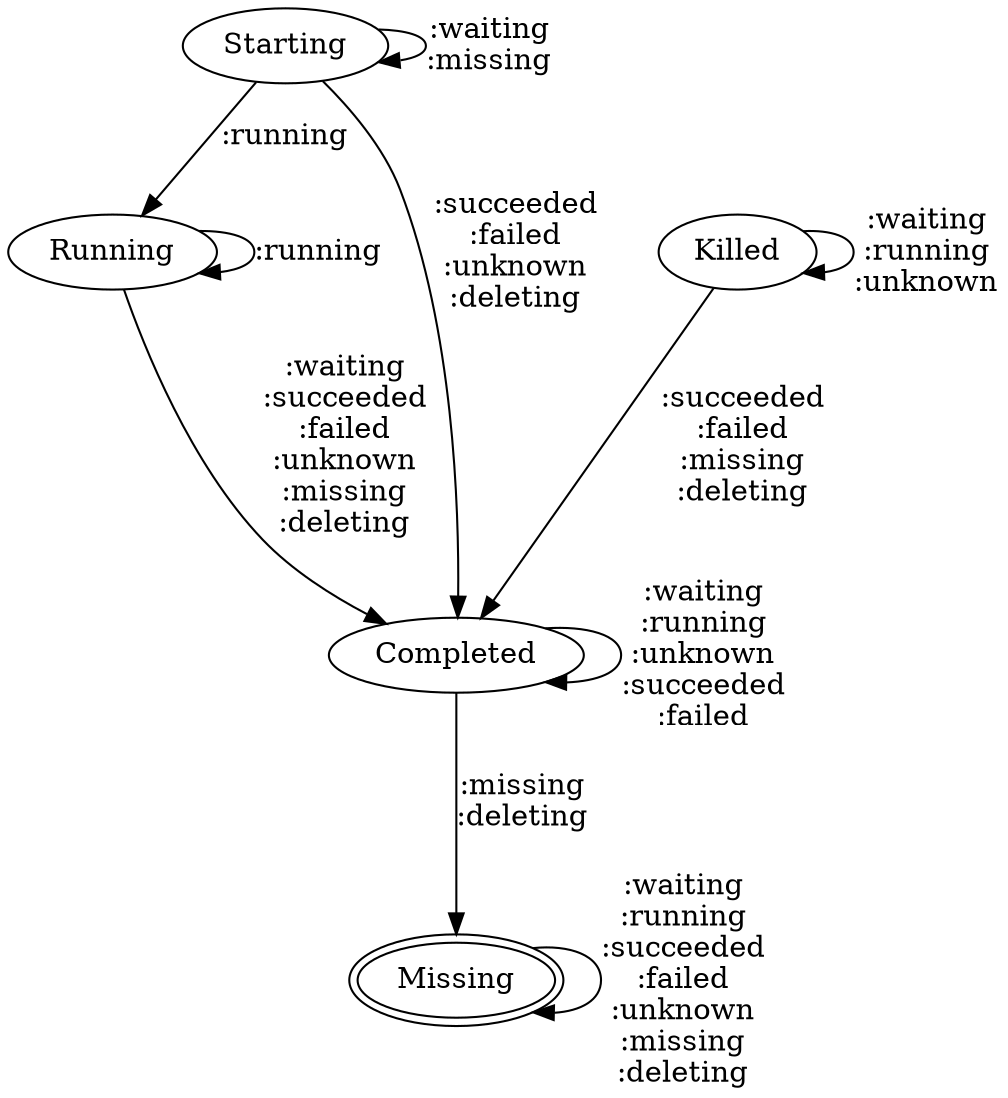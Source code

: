# A graph showing valid transitions from expected states to expected states. Edges are annotated with
# which kubernetes states the system may be in when it makes the transition.

digraph g {
        Starting -> Starting [label=":waiting\n:missing"]
        Starting -> Running [label=":running"]
        // (Starting, missing) -> Completed happens for some failed pod submissions
        Starting -> Completed [label=":succeeded\n:failed\n:unknown\n:deleting"]

        Running -> Running [label=":running"]
        Running -> Completed [label=":waiting\n:succeeded\n:failed\n:unknown\n:missing\n:deleting"]

        Completed -> Completed [label=":waiting\n:running\n:unknown\n:succeeded\n:failed"]
        Completed -> Missing [label=":missing\n:deleting"]

        Killed -> Killed [label=":waiting\n:running\n:unknown\n"]
        Killed -> Completed [label=":succeeded\n:failed\n:missing\n:deleting"]

        Missing [peripheries=2]
        Missing -> Missing [label=":waiting\n:running\n:succeeded\n:failed\n:unknown\n:missing\n:deleting"]
}
